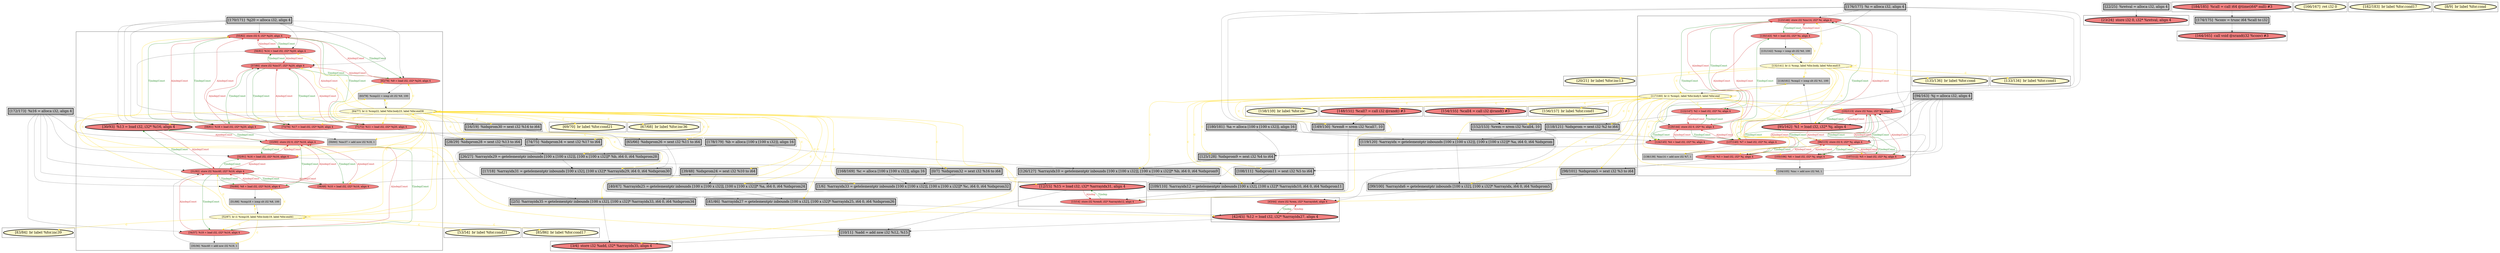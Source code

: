 
digraph G {



node354->node353 [style=solid,color=firebrick3,label="A|indep",penwidth=1.0,fontcolor=firebrick3 ]
node375->node378 [style=solid,color=forestgreen,label="T|indep|Const",penwidth=1.0,fontcolor=forestgreen ]
node413->node410 [style=solid,color=forestgreen,label="T|indep|Const",penwidth=1.0,fontcolor=forestgreen ]
node369->node377 [style=solid,color=forestgreen,label="T|indep|Const",penwidth=1.0,fontcolor=forestgreen ]
node375->node381 [style=solid,color=forestgreen,label="T|indep|Const",penwidth=1.0,fontcolor=forestgreen ]
node381->node375 [style=solid,color=firebrick3,label="A|indep|Const",penwidth=1.0,fontcolor=firebrick3 ]
node419->node363 [style=solid,color=black,label="",penwidth=0.5,fontcolor=black ]
node395->node412 [style=solid,color=black,label="",penwidth=0.5,fontcolor=black ]
node375->node380 [style=solid,color=forestgreen,label="T|indep|Const",penwidth=1.0,fontcolor=forestgreen ]
node406->node399 [style=solid,color=firebrick3,label="A|indep|Const",penwidth=1.0,fontcolor=firebrick3 ]
node400->node411 [style=solid,color=firebrick3,label="A|indep|Const",penwidth=1.0,fontcolor=firebrick3 ]
node360->node361 [style=solid,color=forestgreen,label="T|indep",penwidth=1.0,fontcolor=forestgreen ]
node379->node372 [style=solid,color=firebrick3,label="A|indep|Const",penwidth=1.0,fontcolor=firebrick3 ]
node396->node412 [style=solid,color=firebrick3,label="A|indep|Const",penwidth=1.0,fontcolor=firebrick3 ]
node412->node396 [style=solid,color=forestgreen,label="T|indep|Const",penwidth=1.0,fontcolor=forestgreen ]
node369->node371 [style=solid,color=forestgreen,label="T|indep|Const",penwidth=1.0,fontcolor=forestgreen ]
node371->node369 [style=solid,color=firebrick3,label="A|indep|Const",penwidth=1.0,fontcolor=firebrick3 ]
node374->node377 [style=solid,color=forestgreen,label="T|indep|Const",penwidth=1.0,fontcolor=forestgreen ]
node399->node400 [style=solid,color=forestgreen,label="T|indep|Const",penwidth=1.0,fontcolor=forestgreen ]
node377->node374 [style=solid,color=firebrick3,label="A|indep|Const",penwidth=1.0,fontcolor=firebrick3 ]
node385->node369 [style=solid,color=firebrick3,label="A|indep|Const",penwidth=1.0,fontcolor=firebrick3 ]
node369->node376 [style=solid,color=forestgreen,label="T|indep|Const",penwidth=1.0,fontcolor=forestgreen ]
node353->node354 [style=solid,color=forestgreen,label="T|indep",penwidth=1.0,fontcolor=forestgreen ]
node372->node380 [style=solid,color=forestgreen,label="T|indep|Const",penwidth=1.0,fontcolor=forestgreen ]
node376->node369 [style=solid,color=firebrick3,label="A|indep|Const",penwidth=1.0,fontcolor=firebrick3 ]
node397->node366 [style=solid,color=gold,label="C",penwidth=1.0,fontcolor=gold ]
node375->node379 [style=solid,color=forestgreen,label="T|indep|Const",penwidth=1.0,fontcolor=forestgreen ]
node379->node375 [style=solid,color=firebrick3,label="A|indep|Const",penwidth=1.0,fontcolor=firebrick3 ]
node408->node411 [style=solid,color=firebrick3,label="A|indep|Const",penwidth=1.0,fontcolor=firebrick3 ]
node411->node408 [style=solid,color=forestgreen,label="T|indep|Const",penwidth=1.0,fontcolor=forestgreen ]
node413->node404 [style=solid,color=forestgreen,label="T|indep|Const",penwidth=1.0,fontcolor=forestgreen ]
node404->node413 [style=solid,color=firebrick3,label="A|indep|Const",penwidth=1.0,fontcolor=firebrick3 ]
node407->node362 [style=solid,color=gold,label="C",penwidth=1.0,fontcolor=gold ]
node410->node412 [style=solid,color=firebrick3,label="A|indep|Const",penwidth=1.0,fontcolor=firebrick3 ]
node412->node410 [style=solid,color=forestgreen,label="T|indep|Const",penwidth=1.0,fontcolor=forestgreen ]
node406->node411 [style=solid,color=firebrick3,label="A|indep|Const",penwidth=1.0,fontcolor=firebrick3 ]
node411->node406 [style=solid,color=forestgreen,label="T|indep|Const",penwidth=1.0,fontcolor=forestgreen ]
node402->node411 [style=solid,color=firebrick3,label="A|indep|Const",penwidth=1.0,fontcolor=firebrick3 ]
node358->node355 [style=solid,color=black,label="",penwidth=0.5,fontcolor=black ]
node410->node358 [style=solid,color=black,label="",penwidth=0.5,fontcolor=black ]
node362->node361 [style=solid,color=black,label="",penwidth=0.5,fontcolor=black ]
node373->node432 [style=solid,color=gold,label="C",penwidth=1.0,fontcolor=gold ]
node433->node353 [style=solid,color=black,label="",penwidth=0.5,fontcolor=black ]
node392->node401 [style=solid,color=black,label="",penwidth=0.5,fontcolor=black ]
node352->node388 [style=solid,color=black,label="",penwidth=0.5,fontcolor=black ]
node385->node374 [style=solid,color=firebrick3,label="A|indep|Const",penwidth=1.0,fontcolor=firebrick3 ]
node374->node385 [style=solid,color=forestgreen,label="T|indep|Const",penwidth=1.0,fontcolor=forestgreen ]
node372->node381 [style=solid,color=forestgreen,label="T|indep|Const",penwidth=1.0,fontcolor=forestgreen ]
node407->node415 [style=solid,color=gold,label="C",penwidth=1.0,fontcolor=gold ]
node381->node372 [style=solid,color=firebrick3,label="A|indep|Const",penwidth=1.0,fontcolor=firebrick3 ]
node407->node365 [style=solid,color=gold,label="C",penwidth=1.0,fontcolor=gold ]
node397->node408 [style=solid,color=gold,label="C",penwidth=1.0,fontcolor=gold ]
node407->node354 [style=solid,color=gold,label="C",penwidth=1.0,fontcolor=gold ]
node354->node352 [style=solid,color=black,label="",penwidth=0.5,fontcolor=black ]
node397->node411 [style=solid,color=gold,label="C",penwidth=1.0,fontcolor=gold ]
node407->node404 [style=solid,color=gold,label="C",penwidth=1.0,fontcolor=gold ]
node430->node396 [style=solid,color=black,label="",penwidth=0.5,fontcolor=black ]
node413->node403 [style=solid,color=forestgreen,label="T|indep|Const",penwidth=1.0,fontcolor=forestgreen ]
node401->node411 [style=solid,color=firebrick3,label="A|indep|Const",penwidth=1.0,fontcolor=firebrick3 ]
node381->node435 [style=solid,color=black,label="",penwidth=0.5,fontcolor=black ]
node426->node389 [style=solid,color=black,label="",penwidth=0.5,fontcolor=black ]
node403->node437 [style=solid,color=black,label="",penwidth=0.5,fontcolor=black ]
node357->node364 [style=solid,color=black,label="",penwidth=0.5,fontcolor=black ]
node430->node403 [style=solid,color=black,label="",penwidth=0.5,fontcolor=black ]
node350->node389 [style=solid,color=black,label="",penwidth=0.5,fontcolor=black ]
node408->node405 [style=solid,color=black,label="",penwidth=0.5,fontcolor=black ]
node361->node360 [style=solid,color=firebrick3,label="A|indep",penwidth=1.0,fontcolor=firebrick3 ]
node400->node399 [style=solid,color=firebrick3,label="A|indep|Const",penwidth=1.0,fontcolor=firebrick3 ]
node380->node432 [style=solid,color=black,label="",penwidth=0.5,fontcolor=black ]
node392->node406 [style=solid,color=black,label="",penwidth=0.5,fontcolor=black ]
node407->node400 [style=solid,color=gold,label="C",penwidth=1.0,fontcolor=gold ]
node383->node373 [style=solid,color=gold,label="C",penwidth=1.0,fontcolor=gold ]
node407->node361 [style=solid,color=gold,label="C",penwidth=1.0,fontcolor=gold ]
node412->node403 [style=solid,color=forestgreen,label="T|indep|Const",penwidth=1.0,fontcolor=forestgreen ]
node407->node412 [style=solid,color=gold,label="C",penwidth=1.0,fontcolor=gold ]
node407->node410 [style=solid,color=gold,label="C",penwidth=1.0,fontcolor=gold ]
node405->node397 [style=solid,color=black,label="",penwidth=0.5,fontcolor=black ]
node413->node396 [style=solid,color=forestgreen,label="T|indep|Const",penwidth=1.0,fontcolor=forestgreen ]
node434->node433 [style=solid,color=black,label="",penwidth=0.5,fontcolor=black ]
node407->node358 [style=solid,color=gold,label="C",penwidth=1.0,fontcolor=gold ]
node378->node370 [style=solid,color=black,label="",penwidth=0.5,fontcolor=black ]
node397->node398 [style=solid,color=gold,label="C",penwidth=1.0,fontcolor=gold ]
node392->node408 [style=solid,color=black,label="",penwidth=0.5,fontcolor=black ]
node373->node434 [style=solid,color=gold,label="C",penwidth=1.0,fontcolor=gold ]
node407->node352 [style=solid,color=gold,label="C",penwidth=1.0,fontcolor=gold ]
node407->node406 [style=solid,color=gold,label="C",penwidth=1.0,fontcolor=gold ]
node407->node389 [style=solid,color=gold,label="C",penwidth=1.0,fontcolor=gold ]
node392->node402 [style=solid,color=black,label="",penwidth=0.5,fontcolor=black ]
node410->node413 [style=solid,color=firebrick3,label="A|indep|Const",penwidth=1.0,fontcolor=firebrick3 ]
node407->node441 [style=solid,color=gold,label="C",penwidth=1.0,fontcolor=gold ]
node398->node413 [style=solid,color=firebrick3,label="A|indep|Const",penwidth=1.0,fontcolor=firebrick3 ]
node407->node349 [style=solid,color=gold,label="C",penwidth=1.0,fontcolor=gold ]
node363->node362 [style=solid,color=black,label="",penwidth=0.5,fontcolor=black ]
node438->node433 [style=solid,color=black,label="",penwidth=0.5,fontcolor=black ]
node397->node416 [style=solid,color=gold,label="C",penwidth=1.0,fontcolor=gold ]
node378->node372 [style=solid,color=firebrick3,label="A|indep|Const",penwidth=1.0,fontcolor=firebrick3 ]
node383->node379 [style=solid,color=gold,label="C",penwidth=1.0,fontcolor=gold ]
node396->node413 [style=solid,color=firebrick3,label="A|indep|Const",penwidth=1.0,fontcolor=firebrick3 ]
node407->node350 [style=solid,color=gold,label="C",penwidth=1.0,fontcolor=gold ]
node407->node396 [style=solid,color=gold,label="C",penwidth=1.0,fontcolor=gold ]
node373->node381 [style=solid,color=gold,label="C",penwidth=1.0,fontcolor=gold ]
node383->node425 [style=solid,color=gold,label="C",penwidth=1.0,fontcolor=gold ]
node373->node436 [style=solid,color=gold,label="C",penwidth=1.0,fontcolor=gold ]
node441->node349 [style=solid,color=black,label="",penwidth=0.5,fontcolor=black ]
node373->node440 [style=solid,color=gold,label="C",penwidth=1.0,fontcolor=gold ]
node373->node353 [style=solid,color=gold,label="C",penwidth=1.0,fontcolor=gold ]
node407->node409 [style=solid,color=gold,label="C",penwidth=1.0,fontcolor=gold ]
node413->node398 [style=solid,color=forestgreen,label="T|indep|Const",penwidth=1.0,fontcolor=forestgreen ]
node396->node441 [style=solid,color=black,label="",penwidth=0.5,fontcolor=black ]
node430->node412 [style=solid,color=black,label="",penwidth=0.5,fontcolor=black ]
node373->node390 [style=solid,color=gold,label="C",penwidth=1.0,fontcolor=gold ]
node399->node406 [style=solid,color=forestgreen,label="T|indep|Const",penwidth=1.0,fontcolor=forestgreen ]
node368->node369 [style=solid,color=black,label="",penwidth=0.5,fontcolor=black ]
node373->node431 [style=solid,color=gold,label="C",penwidth=1.0,fontcolor=gold ]
node394->node411 [style=solid,color=black,label="",penwidth=0.5,fontcolor=black ]
node373->node433 [style=solid,color=gold,label="C",penwidth=1.0,fontcolor=gold ]
node397->node397 [style=solid,color=gold,label="C",penwidth=1.0,fontcolor=gold ]
node383->node384 [style=solid,color=gold,label="C",penwidth=1.0,fontcolor=gold ]
node402->node399 [style=solid,color=firebrick3,label="A|indep|Const",penwidth=1.0,fontcolor=firebrick3 ]
node372->node378 [style=solid,color=forestgreen,label="T|indep|Const",penwidth=1.0,fontcolor=forestgreen ]
node436->node360 [style=solid,color=black,label="",penwidth=0.5,fontcolor=black ]
node393->node424 [style=solid,color=black,label="",penwidth=0.5,fontcolor=black ]
node373->node435 [style=solid,color=gold,label="C",penwidth=1.0,fontcolor=gold ]
node385->node438 [style=solid,color=black,label="",penwidth=0.5,fontcolor=black ]
node407->node401 [style=solid,color=gold,label="C",penwidth=1.0,fontcolor=gold ]
node373->node360 [style=solid,color=gold,label="C",penwidth=1.0,fontcolor=gold ]
node409->node407 [style=solid,color=black,label="",penwidth=0.5,fontcolor=black ]
node373->node385 [style=solid,color=gold,label="C",penwidth=1.0,fontcolor=gold ]
node380->node372 [style=solid,color=firebrick3,label="A|indep|Const",penwidth=1.0,fontcolor=firebrick3 ]
node373->node369 [style=solid,color=gold,label="C",penwidth=1.0,fontcolor=gold ]
node359->node355 [style=solid,color=black,label="",penwidth=0.5,fontcolor=black ]
node411->node401 [style=solid,color=forestgreen,label="T|indep|Const",penwidth=1.0,fontcolor=forestgreen ]
node431->node436 [style=solid,color=black,label="",penwidth=0.5,fontcolor=black ]
node370->node383 [style=solid,color=black,label="",penwidth=0.5,fontcolor=black ]
node403->node412 [style=solid,color=firebrick3,label="A|indep|Const",penwidth=1.0,fontcolor=firebrick3 ]
node421->node378 [style=solid,color=black,label="",penwidth=0.5,fontcolor=black ]
node373->node380 [style=solid,color=gold,label="C",penwidth=1.0,fontcolor=gold ]
node373->node418 [style=solid,color=gold,label="C",penwidth=1.0,fontcolor=gold ]
node373->node371 [style=solid,color=gold,label="C",penwidth=1.0,fontcolor=gold ]
node419->node431 [style=solid,color=black,label="",penwidth=0.5,fontcolor=black ]
node397->node405 [style=solid,color=gold,label="C",penwidth=1.0,fontcolor=gold ]
node373->node373 [style=solid,color=gold,label="C",penwidth=1.0,fontcolor=gold ]
node383->node370 [style=solid,color=gold,label="C",penwidth=1.0,fontcolor=gold ]
node407->node359 [style=solid,color=gold,label="C",penwidth=1.0,fontcolor=gold ]
node401->node415 [style=solid,color=black,label="",penwidth=0.5,fontcolor=black ]
node407->node437 [style=solid,color=gold,label="C",penwidth=1.0,fontcolor=gold ]
node373->node382 [style=solid,color=gold,label="C",penwidth=1.0,fontcolor=gold ]
node383->node378 [style=solid,color=gold,label="C",penwidth=1.0,fontcolor=gold ]
node411->node402 [style=solid,color=forestgreen,label="T|indep|Const",penwidth=1.0,fontcolor=forestgreen ]
node407->node363 [style=solid,color=gold,label="C",penwidth=1.0,fontcolor=gold ]
node383->node383 [style=solid,color=gold,label="C",penwidth=1.0,fontcolor=gold ]
node407->node367 [style=solid,color=gold,label="C",penwidth=1.0,fontcolor=gold ]
node382->node369 [style=solid,color=black,label="",penwidth=0.5,fontcolor=black ]
node387->node390 [style=solid,color=black,label="",penwidth=0.5,fontcolor=black ]
node421->node372 [style=solid,color=black,label="",penwidth=0.5,fontcolor=black ]
node373->node438 [style=solid,color=gold,label="C",penwidth=1.0,fontcolor=gold ]
node397->node407 [style=solid,color=gold,label="C",penwidth=1.0,fontcolor=gold ]
node373->node387 [style=solid,color=gold,label="C",penwidth=1.0,fontcolor=gold ]
node383->node377 [style=solid,color=gold,label="C",penwidth=1.0,fontcolor=gold ]
node397->node420 [style=solid,color=gold,label="C",penwidth=1.0,fontcolor=gold ]
node368->node377 [style=solid,color=black,label="",penwidth=0.5,fontcolor=black ]
node430->node398 [style=solid,color=black,label="",penwidth=0.5,fontcolor=black ]
node403->node413 [style=solid,color=firebrick3,label="A|indep|Const",penwidth=1.0,fontcolor=firebrick3 ]
node397->node394 [style=solid,color=gold,label="C",penwidth=1.0,fontcolor=gold ]
node437->node362 [style=solid,color=black,label="",penwidth=0.5,fontcolor=black ]
node411->node400 [style=solid,color=forestgreen,label="T|indep|Const",penwidth=1.0,fontcolor=forestgreen ]
node374->node371 [style=solid,color=forestgreen,label="T|indep|Const",penwidth=1.0,fontcolor=forestgreen ]
node399->node408 [style=solid,color=forestgreen,label="T|indep|Const",penwidth=1.0,fontcolor=forestgreen ]
node383->node386 [style=solid,color=gold,label="C",penwidth=1.0,fontcolor=gold ]
node407->node407 [style=solid,color=gold,label="C",penwidth=1.0,fontcolor=gold ]
node383->node429 [style=solid,color=gold,label="C",penwidth=1.0,fontcolor=gold ]
node373->node386 [style=solid,color=gold,label="C",penwidth=1.0,fontcolor=gold ]
node390->node360 [style=solid,color=black,label="",penwidth=0.5,fontcolor=black ]
node397->node413 [style=solid,color=gold,label="C",penwidth=1.0,fontcolor=gold ]
node373->node424 [style=solid,color=gold,label="C",penwidth=1.0,fontcolor=gold ]
node399->node402 [style=solid,color=forestgreen,label="T|indep|Const",penwidth=1.0,fontcolor=forestgreen ]
node407->node395 [style=solid,color=gold,label="C",penwidth=1.0,fontcolor=gold ]
node414->node422 [style=solid,color=black,label="",penwidth=0.5,fontcolor=black ]
node421->node380 [style=solid,color=black,label="",penwidth=0.5,fontcolor=black ]
node397->node402 [style=solid,color=gold,label="C",penwidth=1.0,fontcolor=gold ]
node365->node363 [style=solid,color=black,label="",penwidth=0.5,fontcolor=black ]
node421->node375 [style=solid,color=black,label="",penwidth=0.5,fontcolor=black ]
node384->node375 [style=solid,color=black,label="",penwidth=0.5,fontcolor=black ]
node424->node353 [style=solid,color=black,label="",penwidth=0.5,fontcolor=black ]
node355->node354 [style=solid,color=black,label="",penwidth=0.5,fontcolor=black ]
node430->node410 [style=solid,color=black,label="",penwidth=0.5,fontcolor=black ]
node368->node374 [style=solid,color=black,label="",penwidth=0.5,fontcolor=black ]
node368->node371 [style=solid,color=black,label="",penwidth=0.5,fontcolor=black ]
node369->node385 [style=solid,color=forestgreen,label="T|indep|Const",penwidth=1.0,fontcolor=forestgreen ]
node386->node373 [style=solid,color=black,label="",penwidth=0.5,fontcolor=black ]
node412->node404 [style=solid,color=forestgreen,label="T|indep|Const",penwidth=1.0,fontcolor=forestgreen ]
node432->node434 [style=solid,color=black,label="",penwidth=0.5,fontcolor=black ]
node404->node412 [style=solid,color=firebrick3,label="A|indep|Const",penwidth=1.0,fontcolor=firebrick3 ]
node380->node375 [style=solid,color=firebrick3,label="A|indep|Const",penwidth=1.0,fontcolor=firebrick3 ]
node407->node398 [style=solid,color=gold,label="C",penwidth=1.0,fontcolor=gold ]
node372->node379 [style=solid,color=forestgreen,label="T|indep|Const",penwidth=1.0,fontcolor=forestgreen ]
node423->node359 [style=solid,color=black,label="",penwidth=0.5,fontcolor=black ]
node407->node355 [style=solid,color=gold,label="C",penwidth=1.0,fontcolor=gold ]
node373->node376 [style=solid,color=gold,label="C",penwidth=1.0,fontcolor=gold ]
node373->node377 [style=solid,color=gold,label="C",penwidth=1.0,fontcolor=gold ]
node430->node413 [style=solid,color=black,label="",penwidth=0.5,fontcolor=black ]
node378->node375 [style=solid,color=firebrick3,label="A|indep|Const",penwidth=1.0,fontcolor=firebrick3 ]
node379->node384 [style=solid,color=black,label="",penwidth=0.5,fontcolor=black ]
node361->node352 [style=solid,color=black,label="",penwidth=0.5,fontcolor=black ]
node422->node428 [style=solid,color=black,label="",penwidth=0.5,fontcolor=black ]
node401->node399 [style=solid,color=firebrick3,label="A|indep|Const",penwidth=1.0,fontcolor=firebrick3 ]
node373->node393 [style=solid,color=gold,label="C",penwidth=1.0,fontcolor=gold ]
node399->node401 [style=solid,color=forestgreen,label="T|indep|Const",penwidth=1.0,fontcolor=forestgreen ]
node371->node374 [style=solid,color=firebrick3,label="A|indep|Const",penwidth=1.0,fontcolor=firebrick3 ]
node407->node403 [style=solid,color=gold,label="C",penwidth=1.0,fontcolor=gold ]
node376->node440 [style=solid,color=black,label="",penwidth=0.5,fontcolor=black ]
node383->node374 [style=solid,color=gold,label="C",penwidth=1.0,fontcolor=gold ]
node377->node369 [style=solid,color=firebrick3,label="A|indep|Const",penwidth=1.0,fontcolor=firebrick3 ]
node373->node439 [style=solid,color=gold,label="C",penwidth=1.0,fontcolor=gold ]
node402->node394 [style=solid,color=black,label="",penwidth=0.5,fontcolor=black ]
node371->node382 [style=solid,color=black,label="",penwidth=0.5,fontcolor=black ]
node349->node388 [style=solid,color=black,label="",penwidth=0.5,fontcolor=black ]
node421->node381 [style=solid,color=black,label="",penwidth=0.5,fontcolor=black ]
node435->node431 [style=solid,color=black,label="",penwidth=0.5,fontcolor=black ]
node383->node356 [style=solid,color=gold,label="C",penwidth=1.0,fontcolor=gold ]
node392->node399 [style=solid,color=black,label="",penwidth=0.5,fontcolor=black ]
node368->node376 [style=solid,color=black,label="",penwidth=0.5,fontcolor=black ]
node440->node436 [style=solid,color=black,label="",penwidth=0.5,fontcolor=black ]
node392->node400 [style=solid,color=black,label="",penwidth=0.5,fontcolor=black ]
node423->node434 [style=solid,color=black,label="",penwidth=0.5,fontcolor=black ]
node377->node386 [style=solid,color=black,label="",penwidth=0.5,fontcolor=black ]
node404->node395 [style=solid,color=black,label="",penwidth=0.5,fontcolor=black ]
node400->node365 [style=solid,color=black,label="",penwidth=0.5,fontcolor=black ]
node421->node379 [style=solid,color=black,label="",penwidth=0.5,fontcolor=black ]
node407->node417 [style=solid,color=gold,label="C",penwidth=1.0,fontcolor=gold ]
node398->node412 [style=solid,color=firebrick3,label="A|indep|Const",penwidth=1.0,fontcolor=firebrick3 ]
node397->node409 [style=solid,color=gold,label="C",penwidth=1.0,fontcolor=gold ]
node368->node385 [style=solid,color=black,label="",penwidth=0.5,fontcolor=black ]
node406->node350 [style=solid,color=black,label="",penwidth=0.5,fontcolor=black ]
node383->node375 [style=solid,color=gold,label="C",penwidth=1.0,fontcolor=gold ]
node398->node409 [style=solid,color=black,label="",penwidth=0.5,fontcolor=black ]
node430->node404 [style=solid,color=black,label="",penwidth=0.5,fontcolor=black ]
node392->node411 [style=solid,color=black,label="",penwidth=0.5,fontcolor=black ]
node389->node349 [style=solid,color=black,label="",penwidth=0.5,fontcolor=black ]
node408->node399 [style=solid,color=firebrick3,label="A|indep|Const",penwidth=1.0,fontcolor=firebrick3 ]
node412->node398 [style=solid,color=forestgreen,label="T|indep|Const",penwidth=1.0,fontcolor=forestgreen ]
node376->node374 [style=solid,color=firebrick3,label="A|indep|Const",penwidth=1.0,fontcolor=firebrick3 ]
node374->node376 [style=solid,color=forestgreen,label="T|indep|Const",penwidth=1.0,fontcolor=forestgreen ]
node407->node388 [style=solid,color=gold,label="C",penwidth=1.0,fontcolor=gold ]
node415->node359 [style=solid,color=black,label="",penwidth=0.5,fontcolor=black ]


subgraph cluster53 {


node440 [penwidth=3.0,fontsize=20,fillcolor=grey,label="[98/101]  %idxprom5 = sext i32 %3 to i64",shape=rectangle,style=filled ]



}

subgraph cluster51 {


node438 [penwidth=3.0,fontsize=20,fillcolor=grey,label="[108/111]  %idxprom11 = sext i32 %5 to i64",shape=rectangle,style=filled ]



}

subgraph cluster50 {


node437 [penwidth=3.0,fontsize=20,fillcolor=grey,label="[65/66]  %idxprom26 = sext i32 %11 to i64",shape=rectangle,style=filled ]



}

subgraph cluster49 {


node436 [penwidth=3.0,fontsize=20,fillcolor=grey,label="[99/100]  %arrayidx6 = getelementptr inbounds [100 x i32], [100 x i32]* %arrayidx, i64 0, i64 %idxprom5",shape=rectangle,style=filled ]



}

subgraph cluster45 {


node432 [penwidth=3.0,fontsize=20,fillcolor=grey,label="[125/128]  %idxprom9 = sext i32 %4 to i64",shape=rectangle,style=filled ]



}

subgraph cluster41 {


node428 [penwidth=3.0,fontsize=20,fillcolor=lightcoral,label="[164/165]  call void @srand(i32 %conv) #3",shape=ellipse,style=filled ]



}

subgraph cluster39 {


node426 [penwidth=3.0,fontsize=20,fillcolor=grey,label="[168/169]  %c = alloca [100 x [100 x i32]], align 16",shape=rectangle,style=filled ]



}

subgraph cluster38 {


node425 [penwidth=3.0,fontsize=20,fillcolor=lemonchiffon,label="[135/136]  br label %for.cond",shape=ellipse,style=filled ]



}

subgraph cluster46 {


node433 [penwidth=3.0,fontsize=20,fillcolor=grey,label="[109/110]  %arrayidx12 = getelementptr inbounds [100 x i32], [100 x i32]* %arrayidx10, i64 0, i64 %idxprom11",shape=rectangle,style=filled ]



}

subgraph cluster37 {


node424 [penwidth=3.0,fontsize=20,fillcolor=grey,label="[149/150]  %rem8 = srem i32 %call7, 10",shape=rectangle,style=filled ]



}

subgraph cluster36 {


node423 [penwidth=3.0,fontsize=20,fillcolor=grey,label="[178/179]  %b = alloca [100 x [100 x i32]], align 16",shape=rectangle,style=filled ]



}

subgraph cluster15 {


node366 [penwidth=3.0,fontsize=20,fillcolor=lemonchiffon,label="[53/54]  br label %for.cond21",shape=ellipse,style=filled ]



}

subgraph cluster40 {


node427 [penwidth=3.0,fontsize=20,fillcolor=lemonchiffon,label="[166/167]  ret i32 0",shape=ellipse,style=filled ]



}

subgraph cluster35 {


node422 [penwidth=3.0,fontsize=20,fillcolor=grey,label="[174/175]  %conv = trunc i64 %call to i32",shape=rectangle,style=filled ]



}

subgraph cluster54 {


node441 [penwidth=3.0,fontsize=20,fillcolor=grey,label="[74/75]  %idxprom34 = sext i32 %17 to i64",shape=rectangle,style=filled ]



}

subgraph cluster42 {


node429 [penwidth=3.0,fontsize=20,fillcolor=lemonchiffon,label="[133/134]  br label %for.cond1",shape=ellipse,style=filled ]



}

subgraph cluster11 {


node362 [penwidth=3.0,fontsize=20,fillcolor=grey,label="[41/46]  %arrayidx27 = getelementptr inbounds [100 x i32], [100 x i32]* %arrayidx25, i64 0, i64 %idxprom26",shape=rectangle,style=filled ]



}

subgraph cluster43 {


node430 [penwidth=3.0,fontsize=20,fillcolor=grey,label="[170/171]  %j20 = alloca i32, align 4",shape=rectangle,style=filled ]



}

subgraph cluster19 {


node387 [penwidth=3.0,fontsize=20,fillcolor=lightcoral,label="[154/155]  %call4 = call i32 @rand() #3",shape=ellipse,style=filled ]



}

subgraph cluster9 {


node359 [penwidth=3.0,fontsize=20,fillcolor=grey,label="[26/27]  %arrayidx29 = getelementptr inbounds [100 x [100 x i32]], [100 x [100 x i32]]* %b, i64 0, i64 %idxprom28",shape=rectangle,style=filled ]



}

subgraph cluster52 {


node439 [penwidth=3.0,fontsize=20,fillcolor=lemonchiffon,label="[158/159]  br label %for.inc",shape=ellipse,style=filled ]



}

subgraph cluster8 {


node358 [penwidth=3.0,fontsize=20,fillcolor=grey,label="[16/19]  %idxprom30 = sext i32 %14 to i64",shape=rectangle,style=filled ]



}

subgraph cluster10 {


node361 [penwidth=3.0,fontsize=20,fillcolor=lightcoral,label="[42/45]  %12 = load i32, i32* %arrayidx27, align 4",shape=ellipse,style=filled ]
node360 [fillcolor=lightcoral,label="[43/44]  store i32 %rem, i32* %arrayidx6, align 4",shape=ellipse,style=filled ]



}

subgraph cluster23 {


node391 [penwidth=3.0,fontsize=20,fillcolor=lemonchiffon,label="[182/183]  br label %for.cond17",shape=ellipse,style=filled ]



}

subgraph cluster7 {


node357 [penwidth=3.0,fontsize=20,fillcolor=grey,label="[22/25]  %retval = alloca i32, align 4",shape=rectangle,style=filled ]



}

subgraph cluster14 {


node365 [penwidth=3.0,fontsize=20,fillcolor=grey,label="[39/48]  %idxprom24 = sext i32 %10 to i64",shape=rectangle,style=filled ]



}

subgraph cluster44 {


node431 [penwidth=3.0,fontsize=20,fillcolor=grey,label="[119/120]  %arrayidx = getelementptr inbounds [100 x [100 x i32]], [100 x [100 x i32]]* %a, i64 0, i64 %idxprom",shape=rectangle,style=filled ]



}

subgraph cluster6 {


node356 [penwidth=3.0,fontsize=20,fillcolor=lemonchiffon,label="[20/21]  br label %for.inc13",shape=ellipse,style=filled ]



}

subgraph cluster30 {


node417 [penwidth=3.0,fontsize=20,fillcolor=lemonchiffon,label="[67/68]  br label %for.inc36",shape=ellipse,style=filled ]



}

subgraph cluster31 {


node418 [penwidth=3.0,fontsize=20,fillcolor=lemonchiffon,label="[156/157]  br label %for.cond1",shape=ellipse,style=filled ]



}

subgraph cluster0 {


node349 [penwidth=3.0,fontsize=20,fillcolor=grey,label="[2/5]  %arrayidx35 = getelementptr inbounds [100 x i32], [100 x i32]* %arrayidx33, i64 0, i64 %idxprom34",shape=rectangle,style=filled ]



}

subgraph cluster13 {


node364 [penwidth=3.0,fontsize=20,fillcolor=lightcoral,label="[23/24]  store i32 0, i32* %retval, align 4",shape=ellipse,style=filled ]



}

subgraph cluster5 {


node355 [penwidth=3.0,fontsize=20,fillcolor=grey,label="[17/18]  %arrayidx31 = getelementptr inbounds [100 x i32], [100 x i32]* %arrayidx29, i64 0, i64 %idxprom30",shape=rectangle,style=filled ]



}

subgraph cluster47 {


node434 [penwidth=3.0,fontsize=20,fillcolor=grey,label="[126/127]  %arrayidx10 = getelementptr inbounds [100 x [100 x i32]], [100 x [100 x i32]]* %b, i64 0, i64 %idxprom9",shape=rectangle,style=filled ]



}

subgraph cluster1 {


node350 [penwidth=3.0,fontsize=20,fillcolor=grey,label="[0/7]  %idxprom32 = sext i32 %16 to i64",shape=rectangle,style=filled ]



}

subgraph cluster32 {


node419 [penwidth=3.0,fontsize=20,fillcolor=grey,label="[180/181]  %a = alloca [100 x [100 x i32]], align 16",shape=rectangle,style=filled ]



}

subgraph cluster3 {


node352 [penwidth=3.0,fontsize=20,fillcolor=grey,label="[10/11]  %add = add nsw i32 %12, %15",shape=rectangle,style=filled ]



}

subgraph cluster48 {


node435 [penwidth=3.0,fontsize=20,fillcolor=grey,label="[118/121]  %idxprom = sext i32 %2 to i64",shape=rectangle,style=filled ]



}

subgraph cluster4 {


node354 [penwidth=3.0,fontsize=20,fillcolor=lightcoral,label="[12/15]  %15 = load i32, i32* %arrayidx31, align 4",shape=ellipse,style=filled ]
node353 [fillcolor=lightcoral,label="[13/14]  store i32 %rem8, i32* %arrayidx12, align 4",shape=ellipse,style=filled ]



}

subgraph cluster17 {


node368 [penwidth=3.0,fontsize=20,fillcolor=grey,label="[94/163]  %j = alloca i32, align 4",shape=rectangle,style=filled ]



}

subgraph cluster16 {


node367 [penwidth=3.0,fontsize=20,fillcolor=lemonchiffon,label="[69/70]  br label %for.cond21",shape=ellipse,style=filled ]



}

subgraph cluster2 {


node351 [penwidth=3.0,fontsize=20,fillcolor=lemonchiffon,label="[8/9]  br label %for.cond",shape=ellipse,style=filled ]



}

subgraph cluster34 {


node421 [penwidth=3.0,fontsize=20,fillcolor=grey,label="[176/177]  %i = alloca i32, align 4",shape=rectangle,style=filled ]



}

subgraph cluster22 {


node390 [penwidth=3.0,fontsize=20,fillcolor=grey,label="[152/153]  %rem = srem i32 %call4, 10",shape=rectangle,style=filled ]



}

subgraph cluster25 {


node393 [penwidth=3.0,fontsize=20,fillcolor=lightcoral,label="[148/151]  %call7 = call i32 @rand() #3",shape=ellipse,style=filled ]



}

subgraph cluster18 {


node385 [fillcolor=lightcoral,label="[107/112]  %5 = load i32, i32* %j, align 4",shape=ellipse,style=filled ]
node373 [fillcolor=lemonchiffon,label="[117/160]  br i1 %cmp2, label %for.body3, label %for.end",shape=ellipse,style=filled ]
node369 [fillcolor=lightcoral,label="[102/113]  store i32 %inc, i32* %j, align 4",shape=ellipse,style=filled ]
node375 [fillcolor=lightcoral,label="[123/146]  store i32 %inc14, i32* %i, align 4",shape=ellipse,style=filled ]
node381 [fillcolor=lightcoral,label="[122/147]  %2 = load i32, i32* %i, align 4",shape=ellipse,style=filled ]
node372 [fillcolor=lightcoral,label="[129/144]  store i32 0, i32* %i, align 4",shape=ellipse,style=filled ]
node371 [fillcolor=lightcoral,label="[103/106]  %6 = load i32, i32* %j, align 4",shape=ellipse,style=filled ]
node374 [fillcolor=lightcoral,label="[96/115]  store i32 0, i32* %j, align 4",shape=ellipse,style=filled ]
node370 [fillcolor=grey,label="[131/142]  %cmp = icmp slt i32 %0, 100",shape=rectangle,style=filled ]
node376 [fillcolor=lightcoral,label="[97/114]  %3 = load i32, i32* %j, align 4",shape=ellipse,style=filled ]
node382 [fillcolor=grey,label="[104/105]  %inc = add nsw i32 %6, 1",shape=rectangle,style=filled ]
node377 [penwidth=3.0,fontsize=20,fillcolor=lightcoral,label="[95/162]  %1 = load i32, i32* %j, align 4",shape=ellipse,style=filled ]
node378 [fillcolor=lightcoral,label="[130/143]  %0 = load i32, i32* %i, align 4",shape=ellipse,style=filled ]
node386 [fillcolor=grey,label="[116/161]  %cmp2 = icmp slt i32 %1, 100",shape=rectangle,style=filled ]
node379 [fillcolor=lightcoral,label="[137/140]  %7 = load i32, i32* %i, align 4",shape=ellipse,style=filled ]
node384 [fillcolor=grey,label="[138/139]  %inc14 = add nsw i32 %7, 1",shape=rectangle,style=filled ]
node380 [fillcolor=lightcoral,label="[124/145]  %4 = load i32, i32* %i, align 4",shape=ellipse,style=filled ]
node383 [fillcolor=lemonchiffon,label="[132/141]  br i1 %cmp, label %for.body, label %for.end15",shape=ellipse,style=filled ]



}

subgraph cluster29 {


node416 [penwidth=3.0,fontsize=20,fillcolor=lemonchiffon,label="[83/84]  br label %for.inc39",shape=ellipse,style=filled ]



}

subgraph cluster20 {


node388 [penwidth=3.0,fontsize=20,fillcolor=lightcoral,label="[3/4]  store i32 %add, i32* %arrayidx35, align 4",shape=ellipse,style=filled ]



}

subgraph cluster26 {


node412 [fillcolor=lightcoral,label="[57/80]  store i32 %inc37, i32* %j20, align 4",shape=ellipse,style=filled ]
node411 [fillcolor=lightcoral,label="[31/92]  store i32 %inc40, i32* %i16, align 4",shape=ellipse,style=filled ]
node399 [fillcolor=lightcoral,label="[33/90]  store i32 0, i32* %i16, align 4",shape=ellipse,style=filled ]
node398 [fillcolor=lightcoral,label="[62/79]  %9 = load i32, i32* %j20, align 4",shape=ellipse,style=filled ]
node397 [fillcolor=lemonchiffon,label="[52/87]  br i1 %cmp18, label %for.body19, label %for.end41",shape=ellipse,style=filled ]
node410 [fillcolor=lightcoral,label="[56/81]  %14 = load i32, i32* %j20, align 4",shape=ellipse,style=filled ]
node396 [fillcolor=lightcoral,label="[73/76]  %17 = load i32, i32* %j20, align 4",shape=ellipse,style=filled ]
node407 [fillcolor=lemonchiffon,label="[64/77]  br i1 %cmp22, label %for.body23, label %for.end38",shape=ellipse,style=filled ]
node409 [fillcolor=grey,label="[63/78]  %cmp22 = icmp slt i32 %9, 100",shape=rectangle,style=filled ]
node395 [fillcolor=grey,label="[59/60]  %inc37 = add nsw i32 %18, 1",shape=rectangle,style=filled ]
node405 [fillcolor=grey,label="[51/88]  %cmp18 = icmp slt i32 %8, 100",shape=rectangle,style=filled ]
node400 [fillcolor=lightcoral,label="[38/49]  %10 = load i32, i32* %i16, align 4",shape=ellipse,style=filled ]
node413 [fillcolor=lightcoral,label="[55/82]  store i32 0, i32* %j20, align 4",shape=ellipse,style=filled ]
node403 [fillcolor=lightcoral,label="[71/72]  %11 = load i32, i32* %j20, align 4",shape=ellipse,style=filled ]
node401 [penwidth=3.0,fontsize=20,fillcolor=lightcoral,label="[30/93]  %13 = load i32, i32* %i16, align 4",shape=ellipse,style=filled ]
node402 [fillcolor=lightcoral,label="[34/37]  %19 = load i32, i32* %i16, align 4",shape=ellipse,style=filled ]
node404 [fillcolor=lightcoral,label="[58/61]  %18 = load i32, i32* %j20, align 4",shape=ellipse,style=filled ]
node406 [fillcolor=lightcoral,label="[32/91]  %16 = load i32, i32* %i16, align 4",shape=ellipse,style=filled ]
node394 [fillcolor=grey,label="[35/36]  %inc40 = add nsw i32 %19, 1",shape=rectangle,style=filled ]
node408 [fillcolor=lightcoral,label="[50/89]  %8 = load i32, i32* %i16, align 4",shape=ellipse,style=filled ]



}

subgraph cluster24 {


node392 [penwidth=3.0,fontsize=20,fillcolor=grey,label="[172/173]  %i16 = alloca i32, align 4",shape=rectangle,style=filled ]



}

subgraph cluster28 {


node415 [penwidth=3.0,fontsize=20,fillcolor=grey,label="[28/29]  %idxprom28 = sext i32 %13 to i64",shape=rectangle,style=filled ]



}

subgraph cluster27 {


node414 [penwidth=3.0,fontsize=20,fillcolor=lightcoral,label="[184/185]  %call = call i64 @time(i64* null) #3",shape=ellipse,style=filled ]



}

subgraph cluster21 {


node389 [penwidth=3.0,fontsize=20,fillcolor=grey,label="[1/6]  %arrayidx33 = getelementptr inbounds [100 x [100 x i32]], [100 x [100 x i32]]* %c, i64 0, i64 %idxprom32",shape=rectangle,style=filled ]



}

subgraph cluster12 {


node363 [penwidth=3.0,fontsize=20,fillcolor=grey,label="[40/47]  %arrayidx25 = getelementptr inbounds [100 x [100 x i32]], [100 x [100 x i32]]* %a, i64 0, i64 %idxprom24",shape=rectangle,style=filled ]



}

subgraph cluster33 {


node420 [penwidth=3.0,fontsize=20,fillcolor=lemonchiffon,label="[85/86]  br label %for.cond17",shape=ellipse,style=filled ]



}

}
